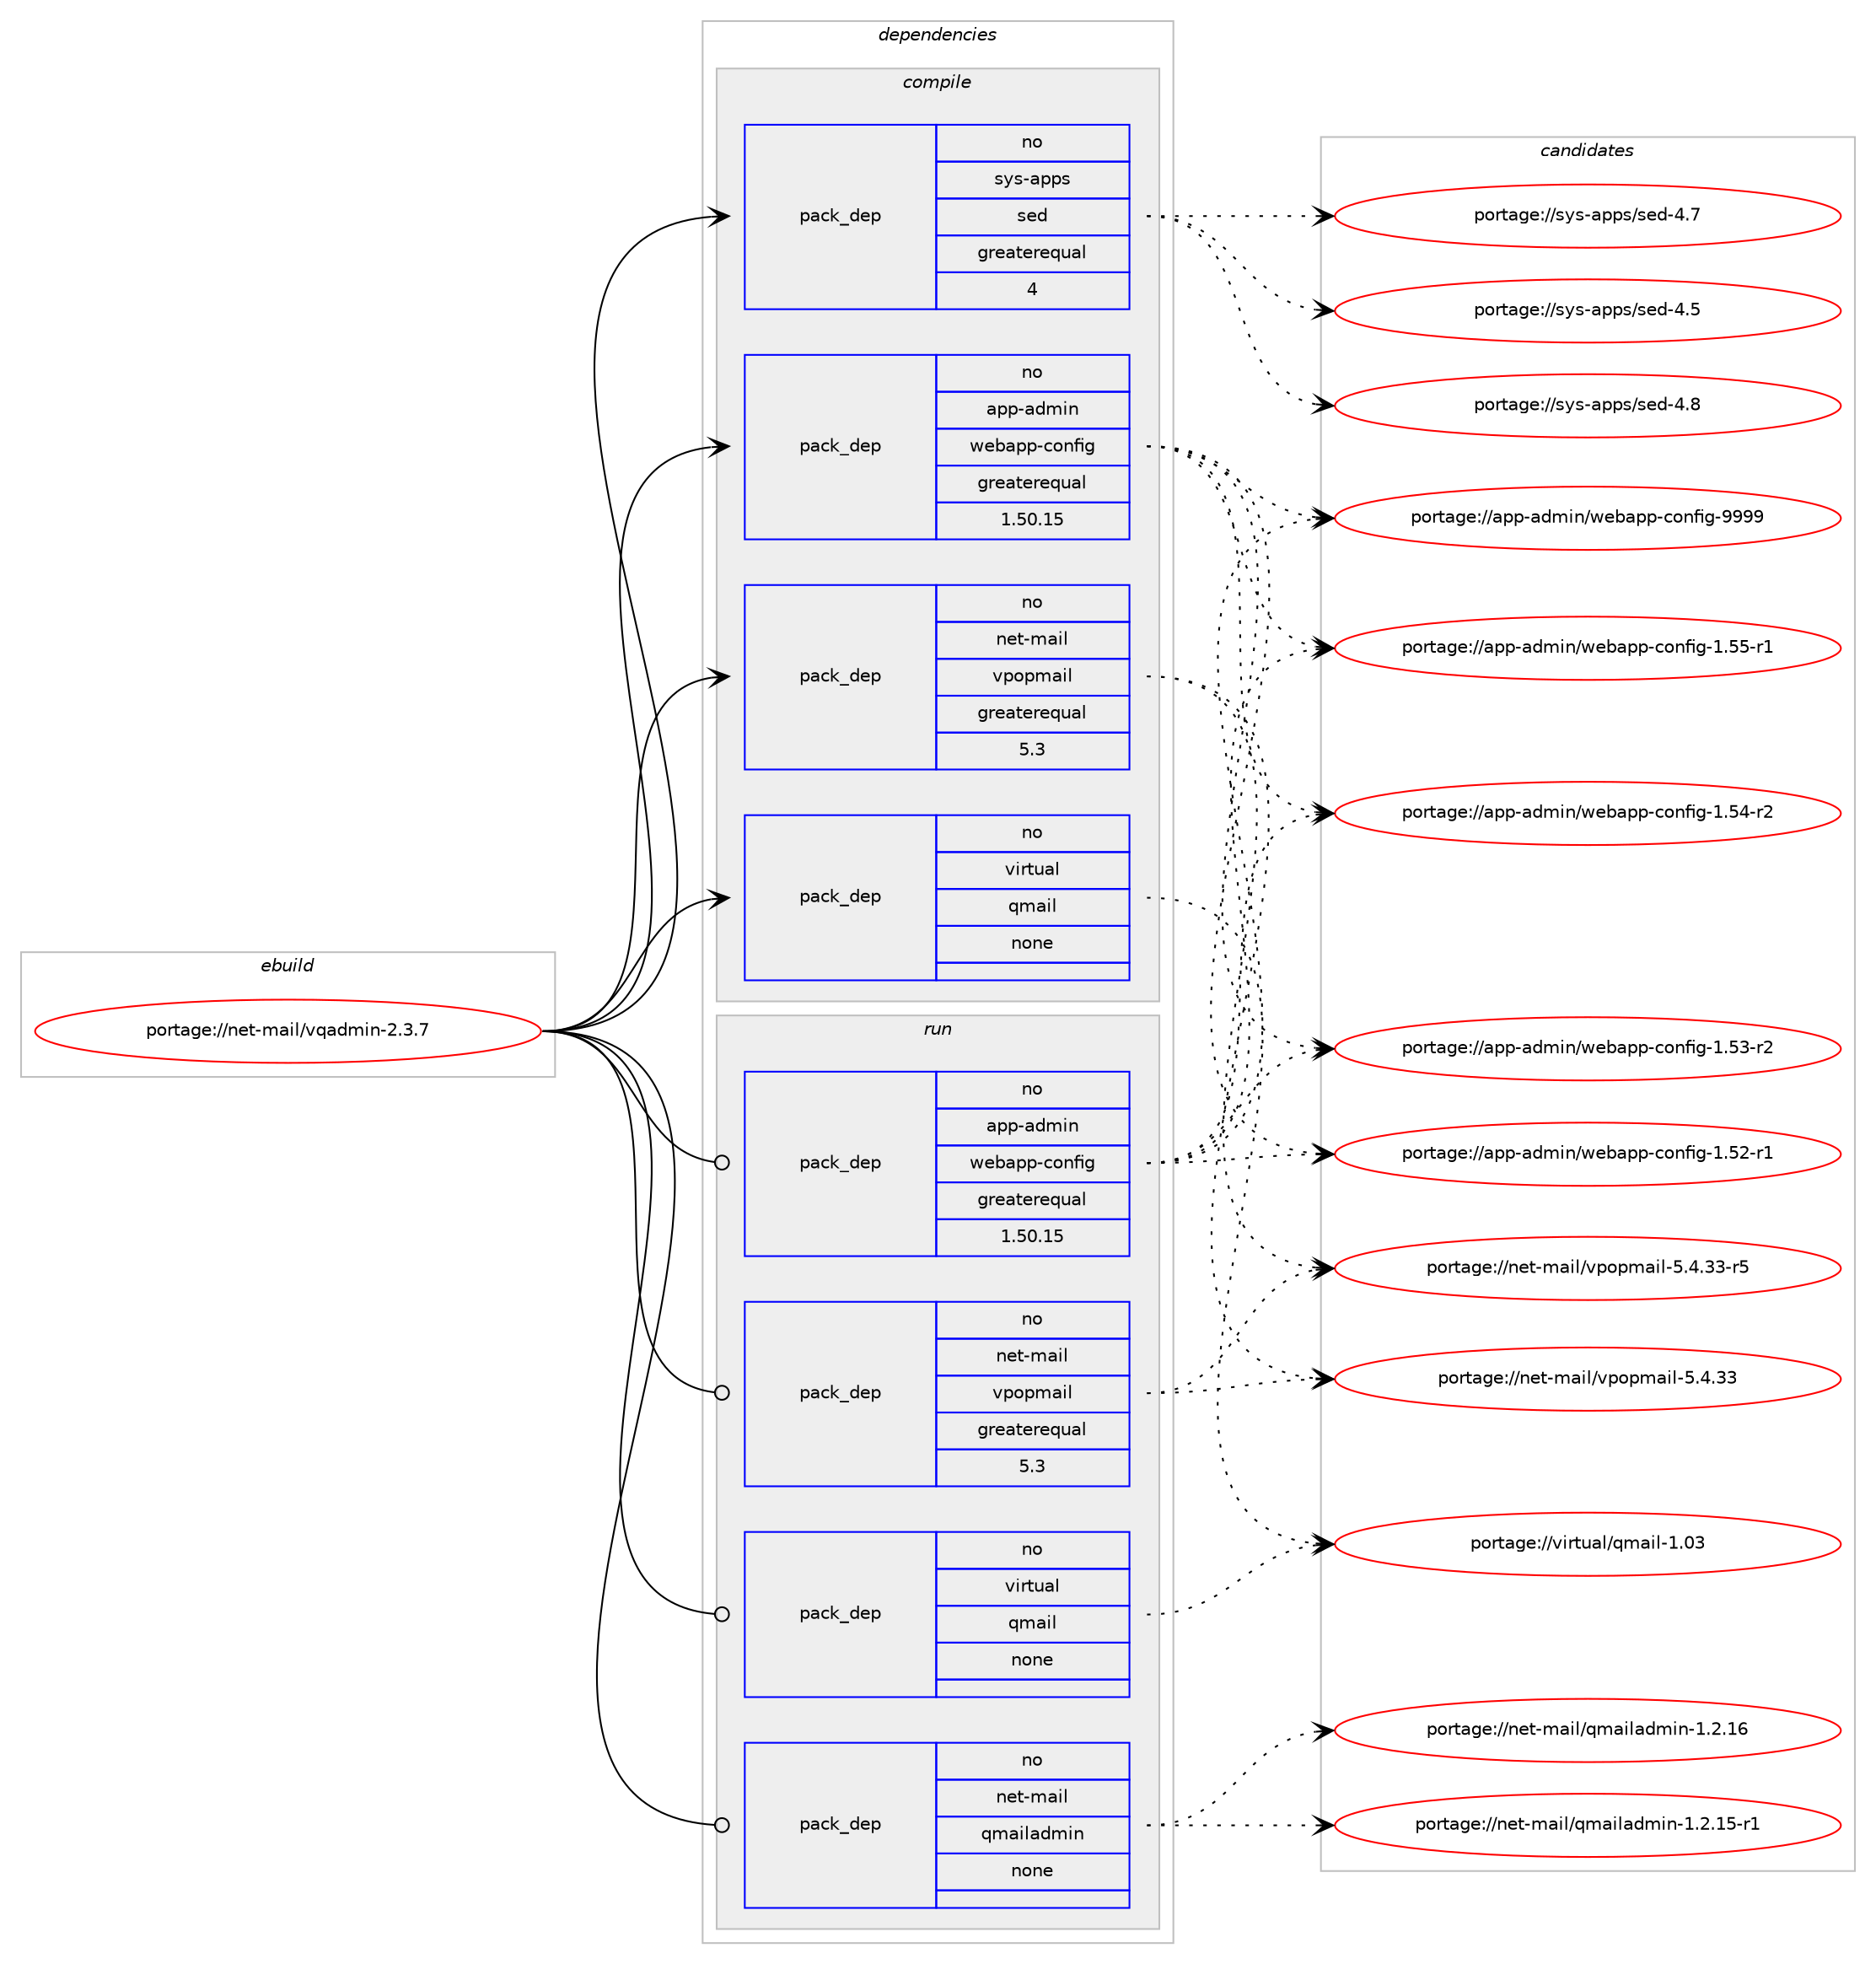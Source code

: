 digraph prolog {

# *************
# Graph options
# *************

newrank=true;
concentrate=true;
compound=true;
graph [rankdir=LR,fontname=Helvetica,fontsize=10,ranksep=1.5];#, ranksep=2.5, nodesep=0.2];
edge  [arrowhead=vee];
node  [fontname=Helvetica,fontsize=10];

# **********
# The ebuild
# **********

subgraph cluster_leftcol {
color=gray;
rank=same;
label=<<i>ebuild</i>>;
id [label="portage://net-mail/vqadmin-2.3.7", color=red, width=4, href="../net-mail/vqadmin-2.3.7.svg"];
}

# ****************
# The dependencies
# ****************

subgraph cluster_midcol {
color=gray;
label=<<i>dependencies</i>>;
subgraph cluster_compile {
fillcolor="#eeeeee";
style=filled;
label=<<i>compile</i>>;
subgraph pack66001 {
dependency86183 [label=<<TABLE BORDER="0" CELLBORDER="1" CELLSPACING="0" CELLPADDING="4" WIDTH="220"><TR><TD ROWSPAN="6" CELLPADDING="30">pack_dep</TD></TR><TR><TD WIDTH="110">no</TD></TR><TR><TD>app-admin</TD></TR><TR><TD>webapp-config</TD></TR><TR><TD>greaterequal</TD></TR><TR><TD>1.50.15</TD></TR></TABLE>>, shape=none, color=blue];
}
id:e -> dependency86183:w [weight=20,style="solid",arrowhead="vee"];
subgraph pack66002 {
dependency86184 [label=<<TABLE BORDER="0" CELLBORDER="1" CELLSPACING="0" CELLPADDING="4" WIDTH="220"><TR><TD ROWSPAN="6" CELLPADDING="30">pack_dep</TD></TR><TR><TD WIDTH="110">no</TD></TR><TR><TD>net-mail</TD></TR><TR><TD>vpopmail</TD></TR><TR><TD>greaterequal</TD></TR><TR><TD>5.3</TD></TR></TABLE>>, shape=none, color=blue];
}
id:e -> dependency86184:w [weight=20,style="solid",arrowhead="vee"];
subgraph pack66003 {
dependency86185 [label=<<TABLE BORDER="0" CELLBORDER="1" CELLSPACING="0" CELLPADDING="4" WIDTH="220"><TR><TD ROWSPAN="6" CELLPADDING="30">pack_dep</TD></TR><TR><TD WIDTH="110">no</TD></TR><TR><TD>sys-apps</TD></TR><TR><TD>sed</TD></TR><TR><TD>greaterequal</TD></TR><TR><TD>4</TD></TR></TABLE>>, shape=none, color=blue];
}
id:e -> dependency86185:w [weight=20,style="solid",arrowhead="vee"];
subgraph pack66004 {
dependency86186 [label=<<TABLE BORDER="0" CELLBORDER="1" CELLSPACING="0" CELLPADDING="4" WIDTH="220"><TR><TD ROWSPAN="6" CELLPADDING="30">pack_dep</TD></TR><TR><TD WIDTH="110">no</TD></TR><TR><TD>virtual</TD></TR><TR><TD>qmail</TD></TR><TR><TD>none</TD></TR><TR><TD></TD></TR></TABLE>>, shape=none, color=blue];
}
id:e -> dependency86186:w [weight=20,style="solid",arrowhead="vee"];
}
subgraph cluster_compileandrun {
fillcolor="#eeeeee";
style=filled;
label=<<i>compile and run</i>>;
}
subgraph cluster_run {
fillcolor="#eeeeee";
style=filled;
label=<<i>run</i>>;
subgraph pack66005 {
dependency86187 [label=<<TABLE BORDER="0" CELLBORDER="1" CELLSPACING="0" CELLPADDING="4" WIDTH="220"><TR><TD ROWSPAN="6" CELLPADDING="30">pack_dep</TD></TR><TR><TD WIDTH="110">no</TD></TR><TR><TD>app-admin</TD></TR><TR><TD>webapp-config</TD></TR><TR><TD>greaterequal</TD></TR><TR><TD>1.50.15</TD></TR></TABLE>>, shape=none, color=blue];
}
id:e -> dependency86187:w [weight=20,style="solid",arrowhead="odot"];
subgraph pack66006 {
dependency86188 [label=<<TABLE BORDER="0" CELLBORDER="1" CELLSPACING="0" CELLPADDING="4" WIDTH="220"><TR><TD ROWSPAN="6" CELLPADDING="30">pack_dep</TD></TR><TR><TD WIDTH="110">no</TD></TR><TR><TD>net-mail</TD></TR><TR><TD>qmailadmin</TD></TR><TR><TD>none</TD></TR><TR><TD></TD></TR></TABLE>>, shape=none, color=blue];
}
id:e -> dependency86188:w [weight=20,style="solid",arrowhead="odot"];
subgraph pack66007 {
dependency86189 [label=<<TABLE BORDER="0" CELLBORDER="1" CELLSPACING="0" CELLPADDING="4" WIDTH="220"><TR><TD ROWSPAN="6" CELLPADDING="30">pack_dep</TD></TR><TR><TD WIDTH="110">no</TD></TR><TR><TD>net-mail</TD></TR><TR><TD>vpopmail</TD></TR><TR><TD>greaterequal</TD></TR><TR><TD>5.3</TD></TR></TABLE>>, shape=none, color=blue];
}
id:e -> dependency86189:w [weight=20,style="solid",arrowhead="odot"];
subgraph pack66008 {
dependency86190 [label=<<TABLE BORDER="0" CELLBORDER="1" CELLSPACING="0" CELLPADDING="4" WIDTH="220"><TR><TD ROWSPAN="6" CELLPADDING="30">pack_dep</TD></TR><TR><TD WIDTH="110">no</TD></TR><TR><TD>virtual</TD></TR><TR><TD>qmail</TD></TR><TR><TD>none</TD></TR><TR><TD></TD></TR></TABLE>>, shape=none, color=blue];
}
id:e -> dependency86190:w [weight=20,style="solid",arrowhead="odot"];
}
}

# **************
# The candidates
# **************

subgraph cluster_choices {
rank=same;
color=gray;
label=<<i>candidates</i>>;

subgraph choice66001 {
color=black;
nodesep=1;
choice97112112459710010910511047119101989711211245991111101021051034557575757 [label="portage://app-admin/webapp-config-9999", color=red, width=4,href="../app-admin/webapp-config-9999.svg"];
choice971121124597100109105110471191019897112112459911111010210510345494653534511449 [label="portage://app-admin/webapp-config-1.55-r1", color=red, width=4,href="../app-admin/webapp-config-1.55-r1.svg"];
choice971121124597100109105110471191019897112112459911111010210510345494653524511450 [label="portage://app-admin/webapp-config-1.54-r2", color=red, width=4,href="../app-admin/webapp-config-1.54-r2.svg"];
choice971121124597100109105110471191019897112112459911111010210510345494653514511450 [label="portage://app-admin/webapp-config-1.53-r2", color=red, width=4,href="../app-admin/webapp-config-1.53-r2.svg"];
choice971121124597100109105110471191019897112112459911111010210510345494653504511449 [label="portage://app-admin/webapp-config-1.52-r1", color=red, width=4,href="../app-admin/webapp-config-1.52-r1.svg"];
dependency86183:e -> choice97112112459710010910511047119101989711211245991111101021051034557575757:w [style=dotted,weight="100"];
dependency86183:e -> choice971121124597100109105110471191019897112112459911111010210510345494653534511449:w [style=dotted,weight="100"];
dependency86183:e -> choice971121124597100109105110471191019897112112459911111010210510345494653524511450:w [style=dotted,weight="100"];
dependency86183:e -> choice971121124597100109105110471191019897112112459911111010210510345494653514511450:w [style=dotted,weight="100"];
dependency86183:e -> choice971121124597100109105110471191019897112112459911111010210510345494653504511449:w [style=dotted,weight="100"];
}
subgraph choice66002 {
color=black;
nodesep=1;
choice11010111645109971051084711811211111210997105108455346524651514511453 [label="portage://net-mail/vpopmail-5.4.33-r5", color=red, width=4,href="../net-mail/vpopmail-5.4.33-r5.svg"];
choice1101011164510997105108471181121111121099710510845534652465151 [label="portage://net-mail/vpopmail-5.4.33", color=red, width=4,href="../net-mail/vpopmail-5.4.33.svg"];
dependency86184:e -> choice11010111645109971051084711811211111210997105108455346524651514511453:w [style=dotted,weight="100"];
dependency86184:e -> choice1101011164510997105108471181121111121099710510845534652465151:w [style=dotted,weight="100"];
}
subgraph choice66003 {
color=black;
nodesep=1;
choice11512111545971121121154711510110045524656 [label="portage://sys-apps/sed-4.8", color=red, width=4,href="../sys-apps/sed-4.8.svg"];
choice11512111545971121121154711510110045524655 [label="portage://sys-apps/sed-4.7", color=red, width=4,href="../sys-apps/sed-4.7.svg"];
choice11512111545971121121154711510110045524653 [label="portage://sys-apps/sed-4.5", color=red, width=4,href="../sys-apps/sed-4.5.svg"];
dependency86185:e -> choice11512111545971121121154711510110045524656:w [style=dotted,weight="100"];
dependency86185:e -> choice11512111545971121121154711510110045524655:w [style=dotted,weight="100"];
dependency86185:e -> choice11512111545971121121154711510110045524653:w [style=dotted,weight="100"];
}
subgraph choice66004 {
color=black;
nodesep=1;
choice1181051141161179710847113109971051084549464851 [label="portage://virtual/qmail-1.03", color=red, width=4,href="../virtual/qmail-1.03.svg"];
dependency86186:e -> choice1181051141161179710847113109971051084549464851:w [style=dotted,weight="100"];
}
subgraph choice66005 {
color=black;
nodesep=1;
choice97112112459710010910511047119101989711211245991111101021051034557575757 [label="portage://app-admin/webapp-config-9999", color=red, width=4,href="../app-admin/webapp-config-9999.svg"];
choice971121124597100109105110471191019897112112459911111010210510345494653534511449 [label="portage://app-admin/webapp-config-1.55-r1", color=red, width=4,href="../app-admin/webapp-config-1.55-r1.svg"];
choice971121124597100109105110471191019897112112459911111010210510345494653524511450 [label="portage://app-admin/webapp-config-1.54-r2", color=red, width=4,href="../app-admin/webapp-config-1.54-r2.svg"];
choice971121124597100109105110471191019897112112459911111010210510345494653514511450 [label="portage://app-admin/webapp-config-1.53-r2", color=red, width=4,href="../app-admin/webapp-config-1.53-r2.svg"];
choice971121124597100109105110471191019897112112459911111010210510345494653504511449 [label="portage://app-admin/webapp-config-1.52-r1", color=red, width=4,href="../app-admin/webapp-config-1.52-r1.svg"];
dependency86187:e -> choice97112112459710010910511047119101989711211245991111101021051034557575757:w [style=dotted,weight="100"];
dependency86187:e -> choice971121124597100109105110471191019897112112459911111010210510345494653534511449:w [style=dotted,weight="100"];
dependency86187:e -> choice971121124597100109105110471191019897112112459911111010210510345494653524511450:w [style=dotted,weight="100"];
dependency86187:e -> choice971121124597100109105110471191019897112112459911111010210510345494653514511450:w [style=dotted,weight="100"];
dependency86187:e -> choice971121124597100109105110471191019897112112459911111010210510345494653504511449:w [style=dotted,weight="100"];
}
subgraph choice66006 {
color=black;
nodesep=1;
choice110101116451099710510847113109971051089710010910511045494650464954 [label="portage://net-mail/qmailadmin-1.2.16", color=red, width=4,href="../net-mail/qmailadmin-1.2.16.svg"];
choice1101011164510997105108471131099710510897100109105110454946504649534511449 [label="portage://net-mail/qmailadmin-1.2.15-r1", color=red, width=4,href="../net-mail/qmailadmin-1.2.15-r1.svg"];
dependency86188:e -> choice110101116451099710510847113109971051089710010910511045494650464954:w [style=dotted,weight="100"];
dependency86188:e -> choice1101011164510997105108471131099710510897100109105110454946504649534511449:w [style=dotted,weight="100"];
}
subgraph choice66007 {
color=black;
nodesep=1;
choice11010111645109971051084711811211111210997105108455346524651514511453 [label="portage://net-mail/vpopmail-5.4.33-r5", color=red, width=4,href="../net-mail/vpopmail-5.4.33-r5.svg"];
choice1101011164510997105108471181121111121099710510845534652465151 [label="portage://net-mail/vpopmail-5.4.33", color=red, width=4,href="../net-mail/vpopmail-5.4.33.svg"];
dependency86189:e -> choice11010111645109971051084711811211111210997105108455346524651514511453:w [style=dotted,weight="100"];
dependency86189:e -> choice1101011164510997105108471181121111121099710510845534652465151:w [style=dotted,weight="100"];
}
subgraph choice66008 {
color=black;
nodesep=1;
choice1181051141161179710847113109971051084549464851 [label="portage://virtual/qmail-1.03", color=red, width=4,href="../virtual/qmail-1.03.svg"];
dependency86190:e -> choice1181051141161179710847113109971051084549464851:w [style=dotted,weight="100"];
}
}

}
